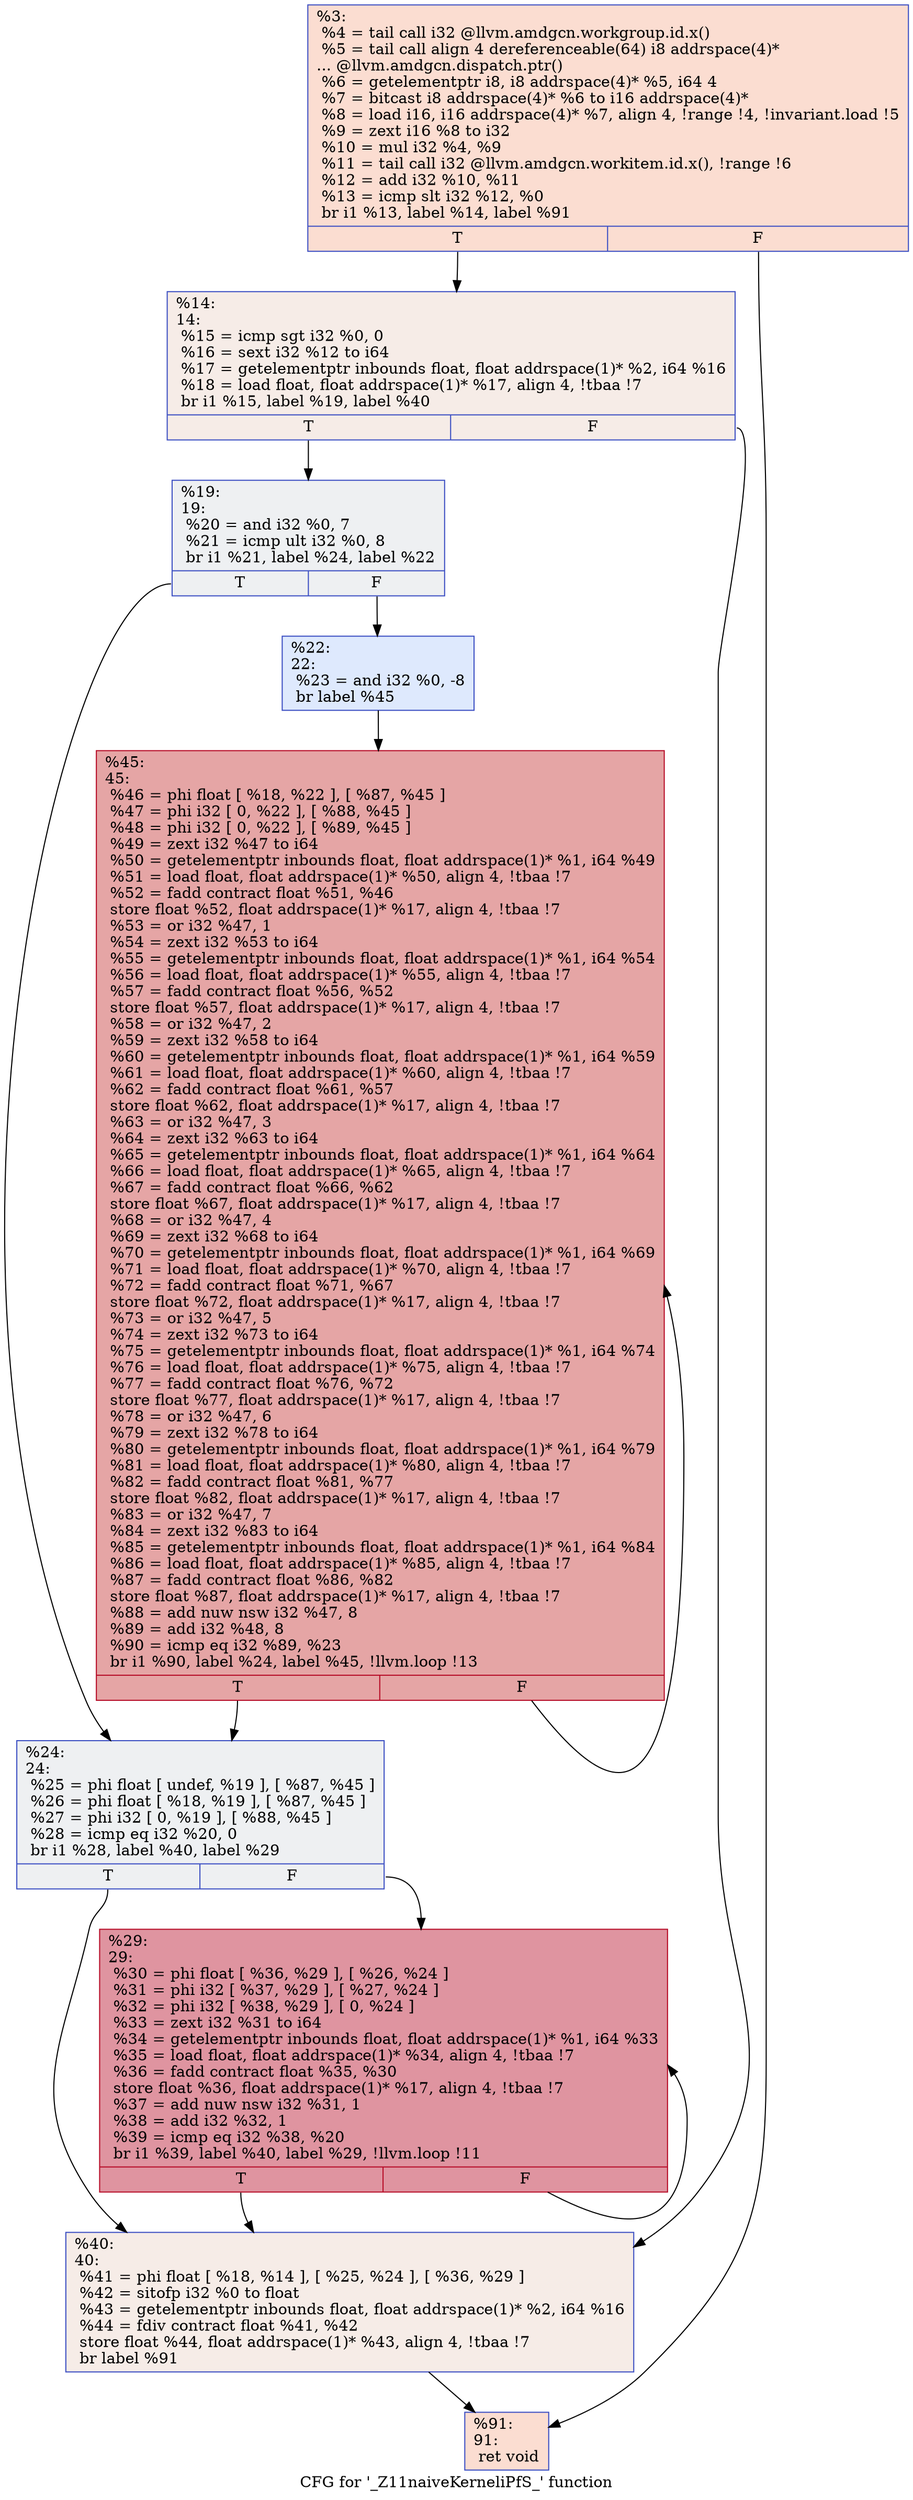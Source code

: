 digraph "CFG for '_Z11naiveKerneliPfS_' function" {
	label="CFG for '_Z11naiveKerneliPfS_' function";

	Node0x47d3f70 [shape=record,color="#3d50c3ff", style=filled, fillcolor="#f7b39670",label="{%3:\l  %4 = tail call i32 @llvm.amdgcn.workgroup.id.x()\l  %5 = tail call align 4 dereferenceable(64) i8 addrspace(4)*\l... @llvm.amdgcn.dispatch.ptr()\l  %6 = getelementptr i8, i8 addrspace(4)* %5, i64 4\l  %7 = bitcast i8 addrspace(4)* %6 to i16 addrspace(4)*\l  %8 = load i16, i16 addrspace(4)* %7, align 4, !range !4, !invariant.load !5\l  %9 = zext i16 %8 to i32\l  %10 = mul i32 %4, %9\l  %11 = tail call i32 @llvm.amdgcn.workitem.id.x(), !range !6\l  %12 = add i32 %10, %11\l  %13 = icmp slt i32 %12, %0\l  br i1 %13, label %14, label %91\l|{<s0>T|<s1>F}}"];
	Node0x47d3f70:s0 -> Node0x47d5e70;
	Node0x47d3f70:s1 -> Node0x47d5f00;
	Node0x47d5e70 [shape=record,color="#3d50c3ff", style=filled, fillcolor="#ead5c970",label="{%14:\l14:                                               \l  %15 = icmp sgt i32 %0, 0\l  %16 = sext i32 %12 to i64\l  %17 = getelementptr inbounds float, float addrspace(1)* %2, i64 %16\l  %18 = load float, float addrspace(1)* %17, align 4, !tbaa !7\l  br i1 %15, label %19, label %40\l|{<s0>T|<s1>F}}"];
	Node0x47d5e70:s0 -> Node0x47d6420;
	Node0x47d5e70:s1 -> Node0x47d64b0;
	Node0x47d6420 [shape=record,color="#3d50c3ff", style=filled, fillcolor="#d9dce170",label="{%19:\l19:                                               \l  %20 = and i32 %0, 7\l  %21 = icmp ult i32 %0, 8\l  br i1 %21, label %24, label %22\l|{<s0>T|<s1>F}}"];
	Node0x47d6420:s0 -> Node0x47d6740;
	Node0x47d6420:s1 -> Node0x47d6790;
	Node0x47d6790 [shape=record,color="#3d50c3ff", style=filled, fillcolor="#b5cdfa70",label="{%22:\l22:                                               \l  %23 = and i32 %0, -8\l  br label %45\l}"];
	Node0x47d6790 -> Node0x47d6990;
	Node0x47d6740 [shape=record,color="#3d50c3ff", style=filled, fillcolor="#d9dce170",label="{%24:\l24:                                               \l  %25 = phi float [ undef, %19 ], [ %87, %45 ]\l  %26 = phi float [ %18, %19 ], [ %87, %45 ]\l  %27 = phi i32 [ 0, %19 ], [ %88, %45 ]\l  %28 = icmp eq i32 %20, 0\l  br i1 %28, label %40, label %29\l|{<s0>T|<s1>F}}"];
	Node0x47d6740:s0 -> Node0x47d64b0;
	Node0x47d6740:s1 -> Node0x47d71b0;
	Node0x47d71b0 [shape=record,color="#b70d28ff", style=filled, fillcolor="#b70d2870",label="{%29:\l29:                                               \l  %30 = phi float [ %36, %29 ], [ %26, %24 ]\l  %31 = phi i32 [ %37, %29 ], [ %27, %24 ]\l  %32 = phi i32 [ %38, %29 ], [ 0, %24 ]\l  %33 = zext i32 %31 to i64\l  %34 = getelementptr inbounds float, float addrspace(1)* %1, i64 %33\l  %35 = load float, float addrspace(1)* %34, align 4, !tbaa !7\l  %36 = fadd contract float %35, %30\l  store float %36, float addrspace(1)* %17, align 4, !tbaa !7\l  %37 = add nuw nsw i32 %31, 1\l  %38 = add i32 %32, 1\l  %39 = icmp eq i32 %38, %20\l  br i1 %39, label %40, label %29, !llvm.loop !11\l|{<s0>T|<s1>F}}"];
	Node0x47d71b0:s0 -> Node0x47d64b0;
	Node0x47d71b0:s1 -> Node0x47d71b0;
	Node0x47d64b0 [shape=record,color="#3d50c3ff", style=filled, fillcolor="#ead5c970",label="{%40:\l40:                                               \l  %41 = phi float [ %18, %14 ], [ %25, %24 ], [ %36, %29 ]\l  %42 = sitofp i32 %0 to float\l  %43 = getelementptr inbounds float, float addrspace(1)* %2, i64 %16\l  %44 = fdiv contract float %41, %42\l  store float %44, float addrspace(1)* %43, align 4, !tbaa !7\l  br label %91\l}"];
	Node0x47d64b0 -> Node0x47d5f00;
	Node0x47d6990 [shape=record,color="#b70d28ff", style=filled, fillcolor="#c5333470",label="{%45:\l45:                                               \l  %46 = phi float [ %18, %22 ], [ %87, %45 ]\l  %47 = phi i32 [ 0, %22 ], [ %88, %45 ]\l  %48 = phi i32 [ 0, %22 ], [ %89, %45 ]\l  %49 = zext i32 %47 to i64\l  %50 = getelementptr inbounds float, float addrspace(1)* %1, i64 %49\l  %51 = load float, float addrspace(1)* %50, align 4, !tbaa !7\l  %52 = fadd contract float %51, %46\l  store float %52, float addrspace(1)* %17, align 4, !tbaa !7\l  %53 = or i32 %47, 1\l  %54 = zext i32 %53 to i64\l  %55 = getelementptr inbounds float, float addrspace(1)* %1, i64 %54\l  %56 = load float, float addrspace(1)* %55, align 4, !tbaa !7\l  %57 = fadd contract float %56, %52\l  store float %57, float addrspace(1)* %17, align 4, !tbaa !7\l  %58 = or i32 %47, 2\l  %59 = zext i32 %58 to i64\l  %60 = getelementptr inbounds float, float addrspace(1)* %1, i64 %59\l  %61 = load float, float addrspace(1)* %60, align 4, !tbaa !7\l  %62 = fadd contract float %61, %57\l  store float %62, float addrspace(1)* %17, align 4, !tbaa !7\l  %63 = or i32 %47, 3\l  %64 = zext i32 %63 to i64\l  %65 = getelementptr inbounds float, float addrspace(1)* %1, i64 %64\l  %66 = load float, float addrspace(1)* %65, align 4, !tbaa !7\l  %67 = fadd contract float %66, %62\l  store float %67, float addrspace(1)* %17, align 4, !tbaa !7\l  %68 = or i32 %47, 4\l  %69 = zext i32 %68 to i64\l  %70 = getelementptr inbounds float, float addrspace(1)* %1, i64 %69\l  %71 = load float, float addrspace(1)* %70, align 4, !tbaa !7\l  %72 = fadd contract float %71, %67\l  store float %72, float addrspace(1)* %17, align 4, !tbaa !7\l  %73 = or i32 %47, 5\l  %74 = zext i32 %73 to i64\l  %75 = getelementptr inbounds float, float addrspace(1)* %1, i64 %74\l  %76 = load float, float addrspace(1)* %75, align 4, !tbaa !7\l  %77 = fadd contract float %76, %72\l  store float %77, float addrspace(1)* %17, align 4, !tbaa !7\l  %78 = or i32 %47, 6\l  %79 = zext i32 %78 to i64\l  %80 = getelementptr inbounds float, float addrspace(1)* %1, i64 %79\l  %81 = load float, float addrspace(1)* %80, align 4, !tbaa !7\l  %82 = fadd contract float %81, %77\l  store float %82, float addrspace(1)* %17, align 4, !tbaa !7\l  %83 = or i32 %47, 7\l  %84 = zext i32 %83 to i64\l  %85 = getelementptr inbounds float, float addrspace(1)* %1, i64 %84\l  %86 = load float, float addrspace(1)* %85, align 4, !tbaa !7\l  %87 = fadd contract float %86, %82\l  store float %87, float addrspace(1)* %17, align 4, !tbaa !7\l  %88 = add nuw nsw i32 %47, 8\l  %89 = add i32 %48, 8\l  %90 = icmp eq i32 %89, %23\l  br i1 %90, label %24, label %45, !llvm.loop !13\l|{<s0>T|<s1>F}}"];
	Node0x47d6990:s0 -> Node0x47d6740;
	Node0x47d6990:s1 -> Node0x47d6990;
	Node0x47d5f00 [shape=record,color="#3d50c3ff", style=filled, fillcolor="#f7b39670",label="{%91:\l91:                                               \l  ret void\l}"];
}
